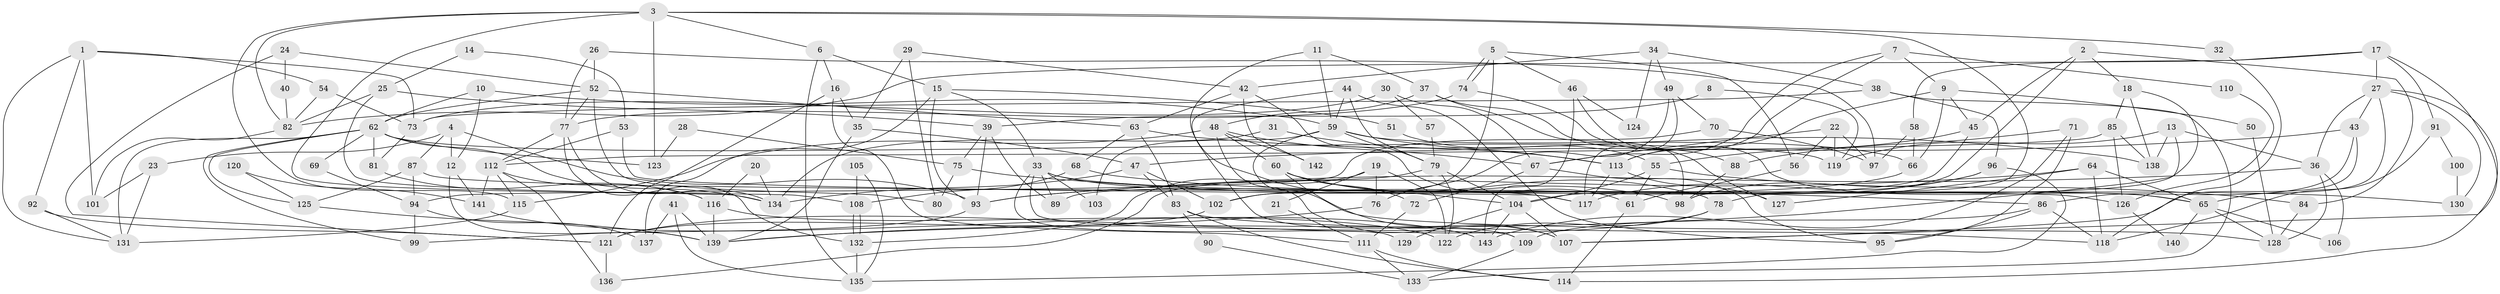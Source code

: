 // Generated by graph-tools (version 1.1) at 2025/49/03/09/25 04:49:48]
// undirected, 143 vertices, 286 edges
graph export_dot {
graph [start="1"]
  node [color=gray90,style=filled];
  1;
  2;
  3;
  4;
  5;
  6;
  7;
  8;
  9;
  10;
  11;
  12;
  13;
  14;
  15;
  16;
  17;
  18;
  19;
  20;
  21;
  22;
  23;
  24;
  25;
  26;
  27;
  28;
  29;
  30;
  31;
  32;
  33;
  34;
  35;
  36;
  37;
  38;
  39;
  40;
  41;
  42;
  43;
  44;
  45;
  46;
  47;
  48;
  49;
  50;
  51;
  52;
  53;
  54;
  55;
  56;
  57;
  58;
  59;
  60;
  61;
  62;
  63;
  64;
  65;
  66;
  67;
  68;
  69;
  70;
  71;
  72;
  73;
  74;
  75;
  76;
  77;
  78;
  79;
  80;
  81;
  82;
  83;
  84;
  85;
  86;
  87;
  88;
  89;
  90;
  91;
  92;
  93;
  94;
  95;
  96;
  97;
  98;
  99;
  100;
  101;
  102;
  103;
  104;
  105;
  106;
  107;
  108;
  109;
  110;
  111;
  112;
  113;
  114;
  115;
  116;
  117;
  118;
  119;
  120;
  121;
  122;
  123;
  124;
  125;
  126;
  127;
  128;
  129;
  130;
  131;
  132;
  133;
  134;
  135;
  136;
  137;
  138;
  139;
  140;
  141;
  142;
  143;
  1 -- 131;
  1 -- 73;
  1 -- 54;
  1 -- 92;
  1 -- 101;
  2 -- 84;
  2 -- 104;
  2 -- 18;
  2 -- 45;
  3 -- 115;
  3 -- 98;
  3 -- 6;
  3 -- 32;
  3 -- 82;
  3 -- 123;
  3 -- 134;
  4 -- 93;
  4 -- 23;
  4 -- 12;
  4 -- 87;
  5 -- 74;
  5 -- 74;
  5 -- 102;
  5 -- 46;
  5 -- 56;
  6 -- 16;
  6 -- 15;
  6 -- 135;
  7 -- 113;
  7 -- 9;
  7 -- 67;
  7 -- 110;
  8 -- 119;
  8 -- 39;
  9 -- 113;
  9 -- 45;
  9 -- 50;
  9 -- 66;
  10 -- 59;
  10 -- 12;
  10 -- 62;
  11 -- 37;
  11 -- 59;
  11 -- 104;
  12 -- 139;
  12 -- 141;
  13 -- 36;
  13 -- 139;
  13 -- 119;
  13 -- 138;
  14 -- 53;
  14 -- 25;
  15 -- 93;
  15 -- 33;
  15 -- 51;
  15 -- 137;
  16 -- 121;
  16 -- 111;
  16 -- 35;
  17 -- 107;
  17 -- 27;
  17 -- 58;
  17 -- 82;
  17 -- 91;
  18 -- 85;
  18 -- 78;
  18 -- 138;
  19 -- 132;
  19 -- 122;
  19 -- 21;
  19 -- 76;
  20 -- 116;
  20 -- 134;
  21 -- 111;
  22 -- 119;
  22 -- 67;
  22 -- 56;
  22 -- 97;
  23 -- 131;
  23 -- 101;
  24 -- 121;
  24 -- 52;
  24 -- 40;
  25 -- 39;
  25 -- 82;
  25 -- 108;
  26 -- 77;
  26 -- 52;
  26 -- 97;
  27 -- 65;
  27 -- 114;
  27 -- 36;
  27 -- 43;
  27 -- 130;
  28 -- 123;
  28 -- 75;
  29 -- 42;
  29 -- 35;
  29 -- 80;
  30 -- 67;
  30 -- 73;
  30 -- 57;
  31 -- 134;
  31 -- 113;
  32 -- 118;
  33 -- 109;
  33 -- 65;
  33 -- 89;
  33 -- 103;
  33 -- 117;
  33 -- 129;
  34 -- 49;
  34 -- 42;
  34 -- 38;
  34 -- 124;
  35 -- 47;
  35 -- 139;
  36 -- 128;
  36 -- 93;
  36 -- 106;
  37 -- 98;
  37 -- 48;
  37 -- 127;
  38 -- 73;
  38 -- 96;
  38 -- 133;
  39 -- 93;
  39 -- 89;
  39 -- 75;
  40 -- 82;
  41 -- 137;
  41 -- 139;
  41 -- 135;
  42 -- 61;
  42 -- 63;
  42 -- 142;
  43 -- 107;
  43 -- 47;
  43 -- 86;
  44 -- 79;
  44 -- 59;
  44 -- 95;
  44 -- 109;
  45 -- 55;
  45 -- 89;
  46 -- 143;
  46 -- 65;
  46 -- 124;
  47 -- 134;
  47 -- 83;
  47 -- 102;
  48 -- 67;
  48 -- 60;
  48 -- 107;
  48 -- 115;
  48 -- 142;
  49 -- 117;
  49 -- 76;
  49 -- 70;
  50 -- 128;
  51 -- 55;
  52 -- 63;
  52 -- 62;
  52 -- 77;
  52 -- 80;
  53 -- 112;
  53 -- 117;
  54 -- 82;
  54 -- 73;
  55 -- 61;
  55 -- 104;
  55 -- 84;
  56 -- 61;
  57 -- 79;
  58 -- 97;
  58 -- 66;
  59 -- 66;
  59 -- 113;
  59 -- 79;
  59 -- 103;
  59 -- 128;
  60 -- 107;
  60 -- 98;
  60 -- 72;
  60 -- 78;
  61 -- 114;
  62 -- 134;
  62 -- 69;
  62 -- 81;
  62 -- 99;
  62 -- 119;
  62 -- 123;
  62 -- 125;
  62 -- 131;
  63 -- 83;
  63 -- 138;
  63 -- 68;
  64 -- 65;
  64 -- 93;
  64 -- 118;
  64 -- 127;
  65 -- 106;
  65 -- 128;
  65 -- 140;
  66 -- 102;
  67 -- 95;
  67 -- 72;
  68 -- 108;
  68 -- 130;
  69 -- 94;
  70 -- 97;
  70 -- 94;
  71 -- 95;
  71 -- 143;
  71 -- 88;
  72 -- 111;
  73 -- 81;
  74 -- 77;
  74 -- 88;
  75 -- 80;
  75 -- 86;
  76 -- 139;
  77 -- 132;
  77 -- 112;
  77 -- 134;
  78 -- 121;
  78 -- 122;
  79 -- 136;
  79 -- 104;
  79 -- 122;
  81 -- 116;
  82 -- 101;
  83 -- 118;
  83 -- 90;
  83 -- 114;
  84 -- 128;
  85 -- 112;
  85 -- 138;
  85 -- 126;
  86 -- 95;
  86 -- 109;
  86 -- 118;
  87 -- 125;
  87 -- 94;
  87 -- 126;
  88 -- 98;
  90 -- 133;
  91 -- 118;
  91 -- 100;
  92 -- 121;
  92 -- 131;
  93 -- 99;
  94 -- 99;
  94 -- 137;
  96 -- 135;
  96 -- 98;
  96 -- 117;
  100 -- 130;
  102 -- 121;
  104 -- 107;
  104 -- 129;
  104 -- 143;
  105 -- 135;
  105 -- 108;
  108 -- 132;
  108 -- 132;
  109 -- 133;
  110 -- 126;
  111 -- 133;
  111 -- 114;
  112 -- 115;
  112 -- 116;
  112 -- 136;
  112 -- 141;
  113 -- 117;
  113 -- 127;
  115 -- 131;
  116 -- 122;
  116 -- 139;
  120 -- 141;
  120 -- 125;
  121 -- 136;
  125 -- 139;
  126 -- 140;
  132 -- 135;
  141 -- 143;
}
